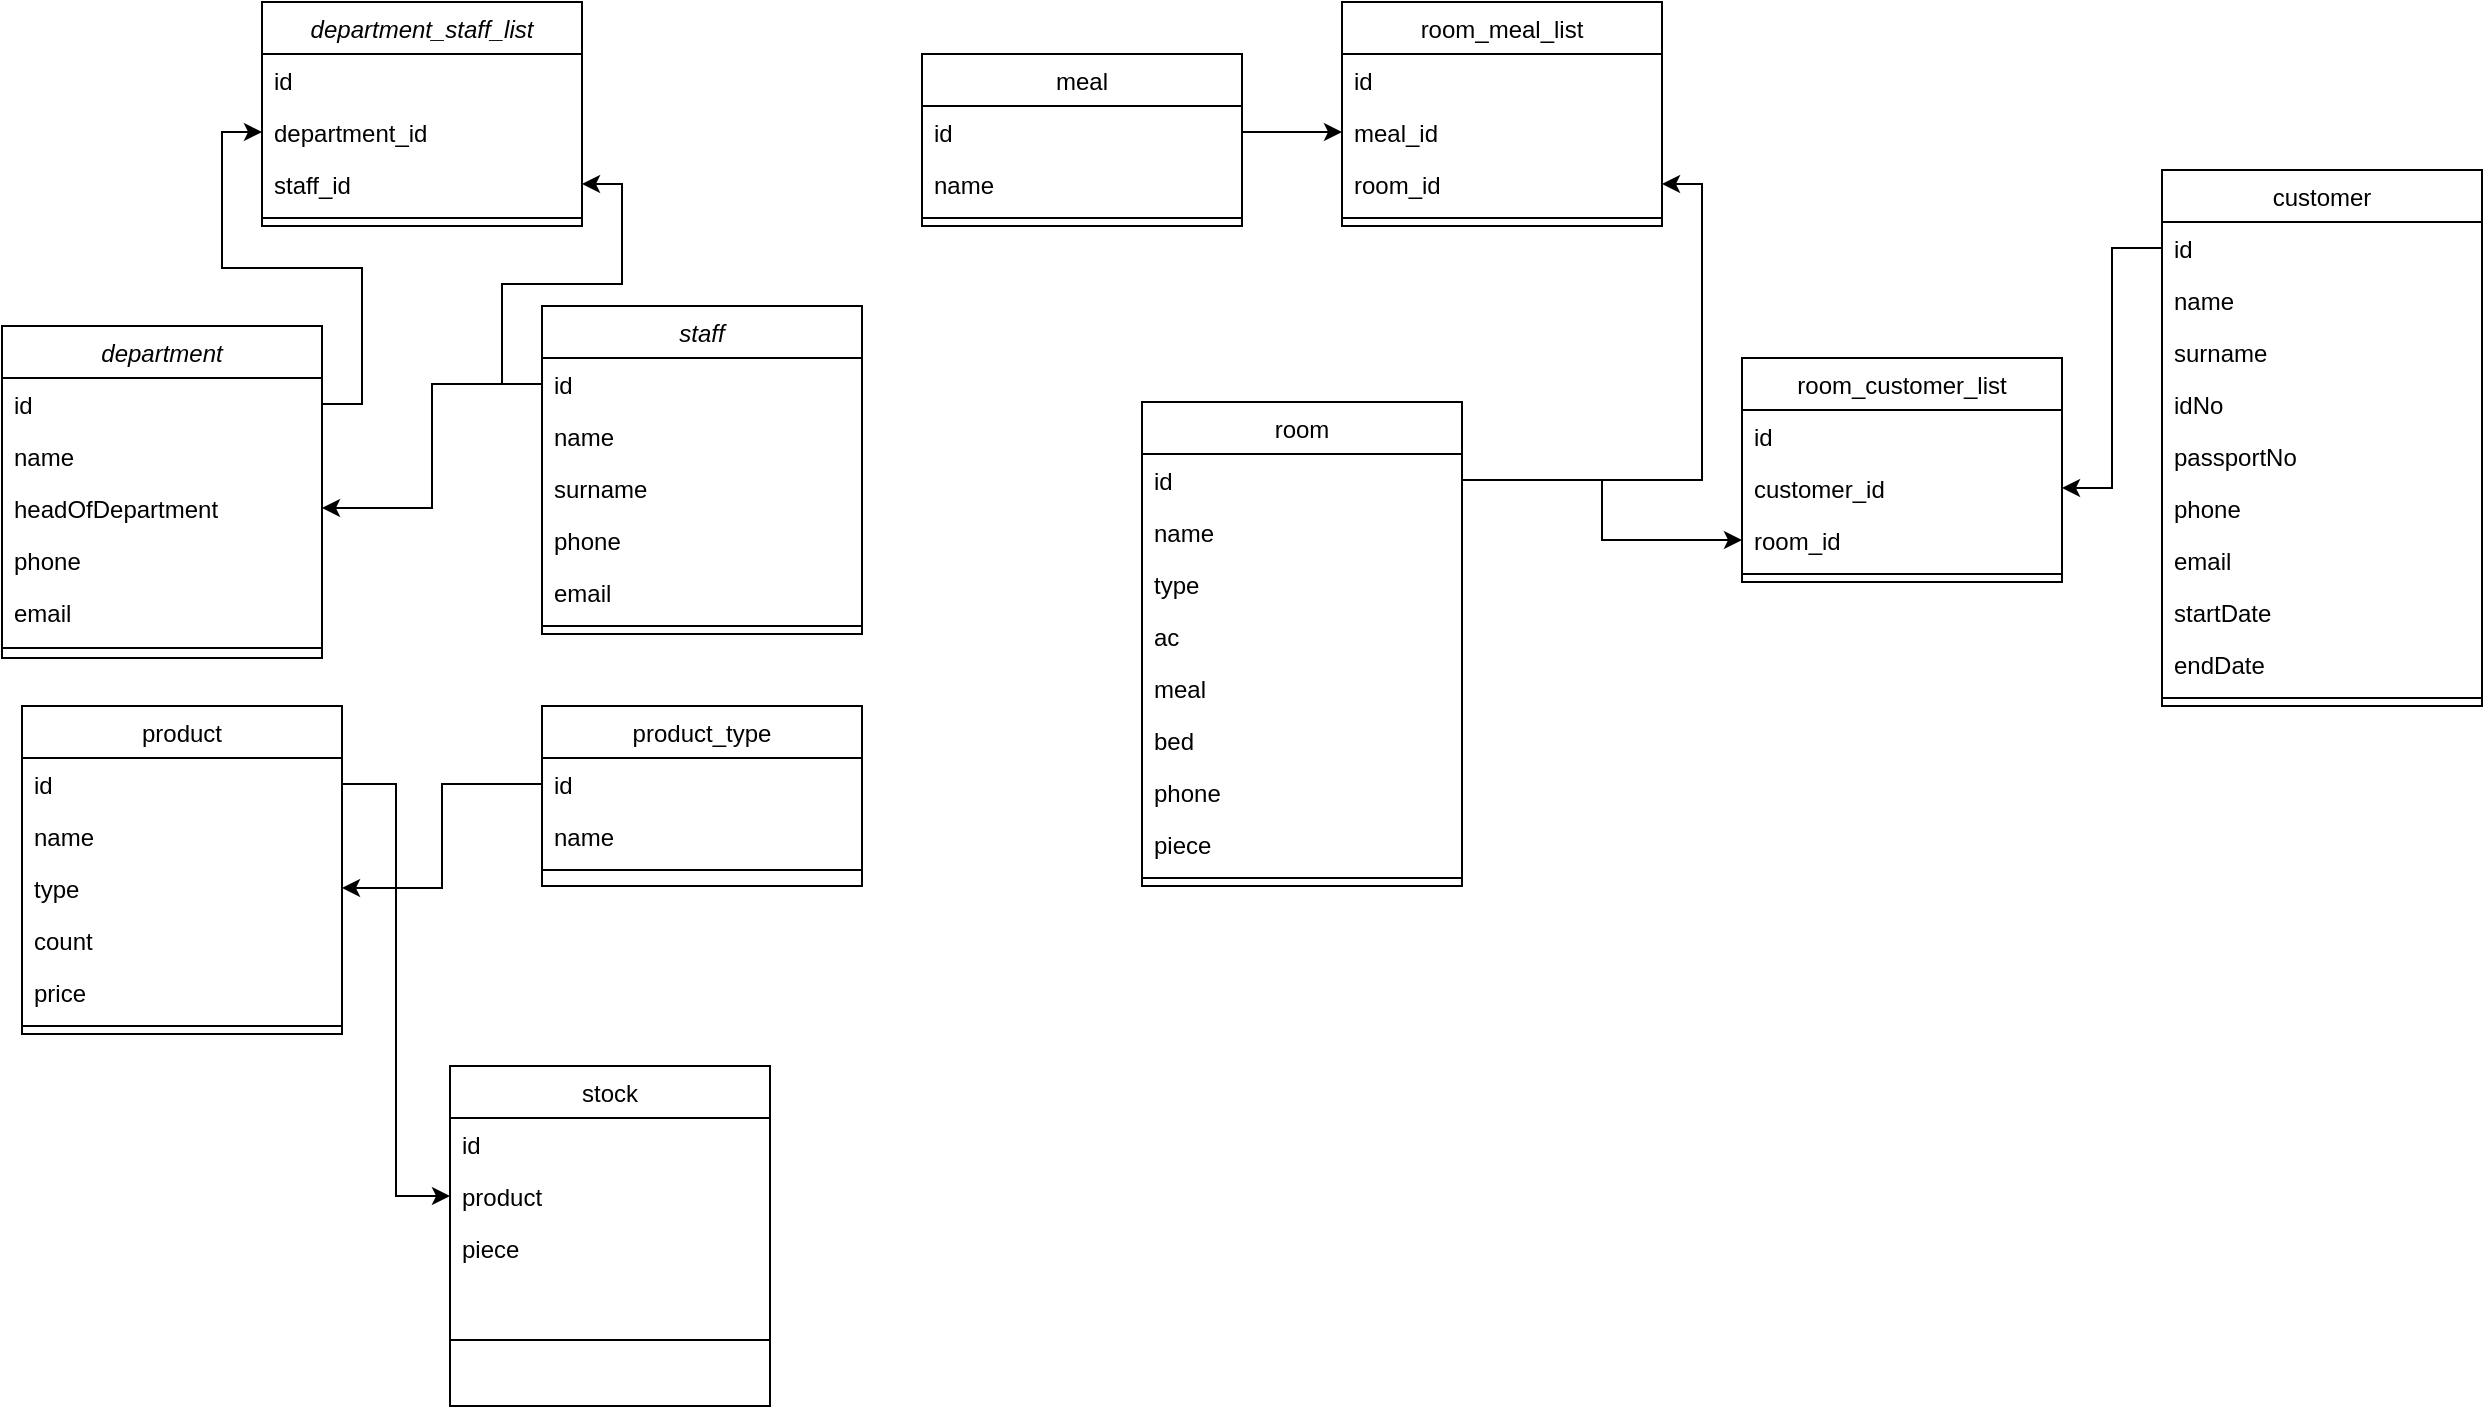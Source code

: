 <mxfile version="14.0.0" type="github">
  <diagram id="C5RBs43oDa-KdzZeNtuy" name="Page-1">
    <mxGraphModel dx="1038" dy="548" grid="1" gridSize="10" guides="1" tooltips="1" connect="1" arrows="1" fold="1" page="1" pageScale="1" pageWidth="827" pageHeight="1169" math="0" shadow="0">
      <root>
        <mxCell id="WIyWlLk6GJQsqaUBKTNV-0" />
        <mxCell id="WIyWlLk6GJQsqaUBKTNV-1" parent="WIyWlLk6GJQsqaUBKTNV-0" />
        <mxCell id="T9-Q0Brr_zZKix-_pfQw-11" style="edgeStyle=orthogonalEdgeStyle;rounded=0;orthogonalLoop=1;jettySize=auto;html=1;" parent="WIyWlLk6GJQsqaUBKTNV-1" source="T9-Q0Brr_zZKix-_pfQw-9" target="T9-Q0Brr_zZKix-_pfQw-2" edge="1">
          <mxGeometry relative="1" as="geometry" />
        </mxCell>
        <mxCell id="T9-Q0Brr_zZKix-_pfQw-12" value="department_staff_list" style="swimlane;fontStyle=2;align=center;verticalAlign=top;childLayout=stackLayout;horizontal=1;startSize=26;horizontalStack=0;resizeParent=1;resizeLast=0;collapsible=1;marginBottom=0;rounded=0;shadow=0;strokeWidth=1;" parent="WIyWlLk6GJQsqaUBKTNV-1" vertex="1">
          <mxGeometry x="160" y="8" width="160" height="112" as="geometry">
            <mxRectangle x="230" y="140" width="160" height="26" as="alternateBounds" />
          </mxGeometry>
        </mxCell>
        <mxCell id="T9-Q0Brr_zZKix-_pfQw-13" value="id" style="text;align=left;verticalAlign=top;spacingLeft=4;spacingRight=4;overflow=hidden;rotatable=0;points=[[0,0.5],[1,0.5]];portConstraint=eastwest;" parent="T9-Q0Brr_zZKix-_pfQw-12" vertex="1">
          <mxGeometry y="26" width="160" height="26" as="geometry" />
        </mxCell>
        <mxCell id="T9-Q0Brr_zZKix-_pfQw-14" value="department_id" style="text;align=left;verticalAlign=top;spacingLeft=4;spacingRight=4;overflow=hidden;rotatable=0;points=[[0,0.5],[1,0.5]];portConstraint=eastwest;" parent="T9-Q0Brr_zZKix-_pfQw-12" vertex="1">
          <mxGeometry y="52" width="160" height="26" as="geometry" />
        </mxCell>
        <mxCell id="T9-Q0Brr_zZKix-_pfQw-15" value="staff_id" style="text;align=left;verticalAlign=top;spacingLeft=4;spacingRight=4;overflow=hidden;rotatable=0;points=[[0,0.5],[1,0.5]];portConstraint=eastwest;" parent="T9-Q0Brr_zZKix-_pfQw-12" vertex="1">
          <mxGeometry y="78" width="160" height="26" as="geometry" />
        </mxCell>
        <mxCell id="T9-Q0Brr_zZKix-_pfQw-18" value="" style="line;html=1;strokeWidth=1;align=left;verticalAlign=middle;spacingTop=-1;spacingLeft=3;spacingRight=3;rotatable=0;labelPosition=right;points=[];portConstraint=eastwest;" parent="T9-Q0Brr_zZKix-_pfQw-12" vertex="1">
          <mxGeometry y="104" width="160" height="8" as="geometry" />
        </mxCell>
        <mxCell id="T9-Q0Brr_zZKix-_pfQw-19" style="edgeStyle=orthogonalEdgeStyle;rounded=0;orthogonalLoop=1;jettySize=auto;html=1;" parent="WIyWlLk6GJQsqaUBKTNV-1" source="T9-Q0Brr_zZKix-_pfQw-7" target="T9-Q0Brr_zZKix-_pfQw-14" edge="1">
          <mxGeometry relative="1" as="geometry" />
        </mxCell>
        <mxCell id="T9-Q0Brr_zZKix-_pfQw-20" style="edgeStyle=orthogonalEdgeStyle;rounded=0;orthogonalLoop=1;jettySize=auto;html=1;" parent="WIyWlLk6GJQsqaUBKTNV-1" source="T9-Q0Brr_zZKix-_pfQw-9" target="T9-Q0Brr_zZKix-_pfQw-15" edge="1">
          <mxGeometry relative="1" as="geometry" />
        </mxCell>
        <mxCell id="zkfFHV4jXpPFQw0GAbJ--0" value="staff" style="swimlane;fontStyle=2;align=center;verticalAlign=top;childLayout=stackLayout;horizontal=1;startSize=26;horizontalStack=0;resizeParent=1;resizeLast=0;collapsible=1;marginBottom=0;rounded=0;shadow=0;strokeWidth=1;" parent="WIyWlLk6GJQsqaUBKTNV-1" vertex="1">
          <mxGeometry x="300" y="160" width="160" height="164" as="geometry">
            <mxRectangle x="230" y="140" width="160" height="26" as="alternateBounds" />
          </mxGeometry>
        </mxCell>
        <mxCell id="T9-Q0Brr_zZKix-_pfQw-9" value="id" style="text;align=left;verticalAlign=top;spacingLeft=4;spacingRight=4;overflow=hidden;rotatable=0;points=[[0,0.5],[1,0.5]];portConstraint=eastwest;" parent="zkfFHV4jXpPFQw0GAbJ--0" vertex="1">
          <mxGeometry y="26" width="160" height="26" as="geometry" />
        </mxCell>
        <mxCell id="T9-Q0Brr_zZKix-_pfQw-8" value="name" style="text;align=left;verticalAlign=top;spacingLeft=4;spacingRight=4;overflow=hidden;rotatable=0;points=[[0,0.5],[1,0.5]];portConstraint=eastwest;" parent="zkfFHV4jXpPFQw0GAbJ--0" vertex="1">
          <mxGeometry y="52" width="160" height="26" as="geometry" />
        </mxCell>
        <mxCell id="zkfFHV4jXpPFQw0GAbJ--1" value="surname" style="text;align=left;verticalAlign=top;spacingLeft=4;spacingRight=4;overflow=hidden;rotatable=0;points=[[0,0.5],[1,0.5]];portConstraint=eastwest;" parent="zkfFHV4jXpPFQw0GAbJ--0" vertex="1">
          <mxGeometry y="78" width="160" height="26" as="geometry" />
        </mxCell>
        <mxCell id="zkfFHV4jXpPFQw0GAbJ--2" value="phone" style="text;align=left;verticalAlign=top;spacingLeft=4;spacingRight=4;overflow=hidden;rotatable=0;points=[[0,0.5],[1,0.5]];portConstraint=eastwest;rounded=0;shadow=0;html=0;" parent="zkfFHV4jXpPFQw0GAbJ--0" vertex="1">
          <mxGeometry y="104" width="160" height="26" as="geometry" />
        </mxCell>
        <mxCell id="zkfFHV4jXpPFQw0GAbJ--3" value="email" style="text;align=left;verticalAlign=top;spacingLeft=4;spacingRight=4;overflow=hidden;rotatable=0;points=[[0,0.5],[1,0.5]];portConstraint=eastwest;rounded=0;shadow=0;html=0;" parent="zkfFHV4jXpPFQw0GAbJ--0" vertex="1">
          <mxGeometry y="130" width="160" height="26" as="geometry" />
        </mxCell>
        <mxCell id="zkfFHV4jXpPFQw0GAbJ--4" value="" style="line;html=1;strokeWidth=1;align=left;verticalAlign=middle;spacingTop=-1;spacingLeft=3;spacingRight=3;rotatable=0;labelPosition=right;points=[];portConstraint=eastwest;" parent="zkfFHV4jXpPFQw0GAbJ--0" vertex="1">
          <mxGeometry y="156" width="160" height="8" as="geometry" />
        </mxCell>
        <mxCell id="T9-Q0Brr_zZKix-_pfQw-0" value="department" style="swimlane;fontStyle=2;align=center;verticalAlign=top;childLayout=stackLayout;horizontal=1;startSize=26;horizontalStack=0;resizeParent=1;resizeLast=0;collapsible=1;marginBottom=0;rounded=0;shadow=0;strokeWidth=1;" parent="WIyWlLk6GJQsqaUBKTNV-1" vertex="1">
          <mxGeometry x="30" y="170" width="160" height="166" as="geometry">
            <mxRectangle x="230" y="140" width="160" height="26" as="alternateBounds" />
          </mxGeometry>
        </mxCell>
        <mxCell id="T9-Q0Brr_zZKix-_pfQw-7" value="id" style="text;align=left;verticalAlign=top;spacingLeft=4;spacingRight=4;overflow=hidden;rotatable=0;points=[[0,0.5],[1,0.5]];portConstraint=eastwest;" parent="T9-Q0Brr_zZKix-_pfQw-0" vertex="1">
          <mxGeometry y="26" width="160" height="26" as="geometry" />
        </mxCell>
        <mxCell id="T9-Q0Brr_zZKix-_pfQw-1" value="name" style="text;align=left;verticalAlign=top;spacingLeft=4;spacingRight=4;overflow=hidden;rotatable=0;points=[[0,0.5],[1,0.5]];portConstraint=eastwest;" parent="T9-Q0Brr_zZKix-_pfQw-0" vertex="1">
          <mxGeometry y="52" width="160" height="26" as="geometry" />
        </mxCell>
        <mxCell id="T9-Q0Brr_zZKix-_pfQw-2" value="headOfDepartment" style="text;align=left;verticalAlign=top;spacingLeft=4;spacingRight=4;overflow=hidden;rotatable=0;points=[[0,0.5],[1,0.5]];portConstraint=eastwest;rounded=0;shadow=0;html=0;" parent="T9-Q0Brr_zZKix-_pfQw-0" vertex="1">
          <mxGeometry y="78" width="160" height="26" as="geometry" />
        </mxCell>
        <mxCell id="T9-Q0Brr_zZKix-_pfQw-3" value="phone" style="text;align=left;verticalAlign=top;spacingLeft=4;spacingRight=4;overflow=hidden;rotatable=0;points=[[0,0.5],[1,0.5]];portConstraint=eastwest;rounded=0;shadow=0;html=0;" parent="T9-Q0Brr_zZKix-_pfQw-0" vertex="1">
          <mxGeometry y="104" width="160" height="26" as="geometry" />
        </mxCell>
        <mxCell id="T9-Q0Brr_zZKix-_pfQw-6" value="email" style="text;align=left;verticalAlign=top;spacingLeft=4;spacingRight=4;overflow=hidden;rotatable=0;points=[[0,0.5],[1,0.5]];portConstraint=eastwest;rounded=0;shadow=0;html=0;" parent="T9-Q0Brr_zZKix-_pfQw-0" vertex="1">
          <mxGeometry y="130" width="160" height="26" as="geometry" />
        </mxCell>
        <mxCell id="T9-Q0Brr_zZKix-_pfQw-4" value="" style="line;html=1;strokeWidth=1;align=left;verticalAlign=middle;spacingTop=-1;spacingLeft=3;spacingRight=3;rotatable=0;labelPosition=right;points=[];portConstraint=eastwest;" parent="T9-Q0Brr_zZKix-_pfQw-0" vertex="1">
          <mxGeometry y="156" width="160" height="10" as="geometry" />
        </mxCell>
        <mxCell id="T9-Q0Brr_zZKix-_pfQw-24" style="edgeStyle=orthogonalEdgeStyle;rounded=0;orthogonalLoop=1;jettySize=auto;html=1;entryX=1;entryY=0.5;entryDx=0;entryDy=0;" parent="WIyWlLk6GJQsqaUBKTNV-1" source="T9-Q0Brr_zZKix-_pfQw-23" target="zkfFHV4jXpPFQw0GAbJ--19" edge="1">
          <mxGeometry relative="1" as="geometry" />
        </mxCell>
        <mxCell id="zkfFHV4jXpPFQw0GAbJ--17" value="product" style="swimlane;fontStyle=0;align=center;verticalAlign=top;childLayout=stackLayout;horizontal=1;startSize=26;horizontalStack=0;resizeParent=1;resizeLast=0;collapsible=1;marginBottom=0;rounded=0;shadow=0;strokeWidth=1;" parent="WIyWlLk6GJQsqaUBKTNV-1" vertex="1">
          <mxGeometry x="40" y="360" width="160" height="164" as="geometry">
            <mxRectangle x="550" y="140" width="160" height="26" as="alternateBounds" />
          </mxGeometry>
        </mxCell>
        <mxCell id="zkfFHV4jXpPFQw0GAbJ--18" value="id" style="text;align=left;verticalAlign=top;spacingLeft=4;spacingRight=4;overflow=hidden;rotatable=0;points=[[0,0.5],[1,0.5]];portConstraint=eastwest;" parent="zkfFHV4jXpPFQw0GAbJ--17" vertex="1">
          <mxGeometry y="26" width="160" height="26" as="geometry" />
        </mxCell>
        <mxCell id="T9-Q0Brr_zZKix-_pfQw-21" value="name" style="text;align=left;verticalAlign=top;spacingLeft=4;spacingRight=4;overflow=hidden;rotatable=0;points=[[0,0.5],[1,0.5]];portConstraint=eastwest;" parent="zkfFHV4jXpPFQw0GAbJ--17" vertex="1">
          <mxGeometry y="52" width="160" height="26" as="geometry" />
        </mxCell>
        <mxCell id="zkfFHV4jXpPFQw0GAbJ--19" value="type" style="text;align=left;verticalAlign=top;spacingLeft=4;spacingRight=4;overflow=hidden;rotatable=0;points=[[0,0.5],[1,0.5]];portConstraint=eastwest;rounded=0;shadow=0;html=0;" parent="zkfFHV4jXpPFQw0GAbJ--17" vertex="1">
          <mxGeometry y="78" width="160" height="26" as="geometry" />
        </mxCell>
        <mxCell id="zkfFHV4jXpPFQw0GAbJ--20" value="count" style="text;align=left;verticalAlign=top;spacingLeft=4;spacingRight=4;overflow=hidden;rotatable=0;points=[[0,0.5],[1,0.5]];portConstraint=eastwest;rounded=0;shadow=0;html=0;" parent="zkfFHV4jXpPFQw0GAbJ--17" vertex="1">
          <mxGeometry y="104" width="160" height="26" as="geometry" />
        </mxCell>
        <mxCell id="zkfFHV4jXpPFQw0GAbJ--21" value="price" style="text;align=left;verticalAlign=top;spacingLeft=4;spacingRight=4;overflow=hidden;rotatable=0;points=[[0,0.5],[1,0.5]];portConstraint=eastwest;rounded=0;shadow=0;html=0;" parent="zkfFHV4jXpPFQw0GAbJ--17" vertex="1">
          <mxGeometry y="130" width="160" height="26" as="geometry" />
        </mxCell>
        <mxCell id="zkfFHV4jXpPFQw0GAbJ--23" value="" style="line;html=1;strokeWidth=1;align=left;verticalAlign=middle;spacingTop=-1;spacingLeft=3;spacingRight=3;rotatable=0;labelPosition=right;points=[];portConstraint=eastwest;" parent="zkfFHV4jXpPFQw0GAbJ--17" vertex="1">
          <mxGeometry y="156" width="160" height="8" as="geometry" />
        </mxCell>
        <mxCell id="zkfFHV4jXpPFQw0GAbJ--13" value="product_type" style="swimlane;fontStyle=0;align=center;verticalAlign=top;childLayout=stackLayout;horizontal=1;startSize=26;horizontalStack=0;resizeParent=1;resizeLast=0;collapsible=1;marginBottom=0;rounded=0;shadow=0;strokeWidth=1;" parent="WIyWlLk6GJQsqaUBKTNV-1" vertex="1">
          <mxGeometry x="300" y="360" width="160" height="90" as="geometry">
            <mxRectangle x="340" y="380" width="170" height="26" as="alternateBounds" />
          </mxGeometry>
        </mxCell>
        <mxCell id="T9-Q0Brr_zZKix-_pfQw-23" value="id" style="text;align=left;verticalAlign=top;spacingLeft=4;spacingRight=4;overflow=hidden;rotatable=0;points=[[0,0.5],[1,0.5]];portConstraint=eastwest;" parent="zkfFHV4jXpPFQw0GAbJ--13" vertex="1">
          <mxGeometry y="26" width="160" height="26" as="geometry" />
        </mxCell>
        <mxCell id="T9-Q0Brr_zZKix-_pfQw-22" value="name" style="text;align=left;verticalAlign=top;spacingLeft=4;spacingRight=4;overflow=hidden;rotatable=0;points=[[0,0.5],[1,0.5]];portConstraint=eastwest;" parent="zkfFHV4jXpPFQw0GAbJ--13" vertex="1">
          <mxGeometry y="52" width="160" height="26" as="geometry" />
        </mxCell>
        <mxCell id="zkfFHV4jXpPFQw0GAbJ--15" value="" style="line;html=1;strokeWidth=1;align=left;verticalAlign=middle;spacingTop=-1;spacingLeft=3;spacingRight=3;rotatable=0;labelPosition=right;points=[];portConstraint=eastwest;" parent="zkfFHV4jXpPFQw0GAbJ--13" vertex="1">
          <mxGeometry y="78" width="160" height="8" as="geometry" />
        </mxCell>
        <mxCell id="T9-Q0Brr_zZKix-_pfQw-51" style="edgeStyle=orthogonalEdgeStyle;rounded=0;orthogonalLoop=1;jettySize=auto;html=1;" parent="WIyWlLk6GJQsqaUBKTNV-1" source="T9-Q0Brr_zZKix-_pfQw-36" target="T9-Q0Brr_zZKix-_pfQw-47" edge="1">
          <mxGeometry relative="1" as="geometry" />
        </mxCell>
        <mxCell id="T9-Q0Brr_zZKix-_pfQw-52" style="edgeStyle=orthogonalEdgeStyle;rounded=0;orthogonalLoop=1;jettySize=auto;html=1;entryX=1;entryY=0.5;entryDx=0;entryDy=0;" parent="WIyWlLk6GJQsqaUBKTNV-1" source="T9-Q0Brr_zZKix-_pfQw-26" target="T9-Q0Brr_zZKix-_pfQw-49" edge="1">
          <mxGeometry relative="1" as="geometry" />
        </mxCell>
        <mxCell id="T9-Q0Brr_zZKix-_pfQw-45" value="room_meal_list" style="swimlane;fontStyle=0;align=center;verticalAlign=top;childLayout=stackLayout;horizontal=1;startSize=26;horizontalStack=0;resizeParent=1;resizeLast=0;collapsible=1;marginBottom=0;rounded=0;shadow=0;strokeWidth=1;" parent="WIyWlLk6GJQsqaUBKTNV-1" vertex="1">
          <mxGeometry x="700" y="8" width="160" height="112" as="geometry">
            <mxRectangle x="550" y="140" width="160" height="26" as="alternateBounds" />
          </mxGeometry>
        </mxCell>
        <mxCell id="T9-Q0Brr_zZKix-_pfQw-46" value="id" style="text;align=left;verticalAlign=top;spacingLeft=4;spacingRight=4;overflow=hidden;rotatable=0;points=[[0,0.5],[1,0.5]];portConstraint=eastwest;" parent="T9-Q0Brr_zZKix-_pfQw-45" vertex="1">
          <mxGeometry y="26" width="160" height="26" as="geometry" />
        </mxCell>
        <mxCell id="T9-Q0Brr_zZKix-_pfQw-47" value="meal_id" style="text;align=left;verticalAlign=top;spacingLeft=4;spacingRight=4;overflow=hidden;rotatable=0;points=[[0,0.5],[1,0.5]];portConstraint=eastwest;" parent="T9-Q0Brr_zZKix-_pfQw-45" vertex="1">
          <mxGeometry y="52" width="160" height="26" as="geometry" />
        </mxCell>
        <mxCell id="T9-Q0Brr_zZKix-_pfQw-49" value="room_id" style="text;align=left;verticalAlign=top;spacingLeft=4;spacingRight=4;overflow=hidden;rotatable=0;points=[[0,0.5],[1,0.5]];portConstraint=eastwest;" parent="T9-Q0Brr_zZKix-_pfQw-45" vertex="1">
          <mxGeometry y="78" width="160" height="26" as="geometry" />
        </mxCell>
        <mxCell id="T9-Q0Brr_zZKix-_pfQw-48" value="" style="line;html=1;strokeWidth=1;align=left;verticalAlign=middle;spacingTop=-1;spacingLeft=3;spacingRight=3;rotatable=0;labelPosition=right;points=[];portConstraint=eastwest;" parent="T9-Q0Brr_zZKix-_pfQw-45" vertex="1">
          <mxGeometry y="104" width="160" height="8" as="geometry" />
        </mxCell>
        <mxCell id="T9-Q0Brr_zZKix-_pfQw-69" style="edgeStyle=orthogonalEdgeStyle;rounded=0;orthogonalLoop=1;jettySize=auto;html=1;entryX=1;entryY=0.5;entryDx=0;entryDy=0;" parent="WIyWlLk6GJQsqaUBKTNV-1" source="T9-Q0Brr_zZKix-_pfQw-54" target="T9-Q0Brr_zZKix-_pfQw-66" edge="1">
          <mxGeometry relative="1" as="geometry" />
        </mxCell>
        <mxCell id="T9-Q0Brr_zZKix-_pfQw-64" value="room_customer_list" style="swimlane;fontStyle=0;align=center;verticalAlign=top;childLayout=stackLayout;horizontal=1;startSize=26;horizontalStack=0;resizeParent=1;resizeLast=0;collapsible=1;marginBottom=0;rounded=0;shadow=0;strokeWidth=1;" parent="WIyWlLk6GJQsqaUBKTNV-1" vertex="1">
          <mxGeometry x="900" y="186" width="160" height="112" as="geometry">
            <mxRectangle x="550" y="140" width="160" height="26" as="alternateBounds" />
          </mxGeometry>
        </mxCell>
        <mxCell id="T9-Q0Brr_zZKix-_pfQw-65" value="id" style="text;align=left;verticalAlign=top;spacingLeft=4;spacingRight=4;overflow=hidden;rotatable=0;points=[[0,0.5],[1,0.5]];portConstraint=eastwest;" parent="T9-Q0Brr_zZKix-_pfQw-64" vertex="1">
          <mxGeometry y="26" width="160" height="26" as="geometry" />
        </mxCell>
        <mxCell id="T9-Q0Brr_zZKix-_pfQw-66" value="customer_id" style="text;align=left;verticalAlign=top;spacingLeft=4;spacingRight=4;overflow=hidden;rotatable=0;points=[[0,0.5],[1,0.5]];portConstraint=eastwest;" parent="T9-Q0Brr_zZKix-_pfQw-64" vertex="1">
          <mxGeometry y="52" width="160" height="26" as="geometry" />
        </mxCell>
        <mxCell id="T9-Q0Brr_zZKix-_pfQw-67" value="room_id" style="text;align=left;verticalAlign=top;spacingLeft=4;spacingRight=4;overflow=hidden;rotatable=0;points=[[0,0.5],[1,0.5]];portConstraint=eastwest;" parent="T9-Q0Brr_zZKix-_pfQw-64" vertex="1">
          <mxGeometry y="78" width="160" height="26" as="geometry" />
        </mxCell>
        <mxCell id="T9-Q0Brr_zZKix-_pfQw-68" value="" style="line;html=1;strokeWidth=1;align=left;verticalAlign=middle;spacingTop=-1;spacingLeft=3;spacingRight=3;rotatable=0;labelPosition=right;points=[];portConstraint=eastwest;" parent="T9-Q0Brr_zZKix-_pfQw-64" vertex="1">
          <mxGeometry y="104" width="160" height="8" as="geometry" />
        </mxCell>
        <mxCell id="T9-Q0Brr_zZKix-_pfQw-53" value="customer" style="swimlane;fontStyle=0;align=center;verticalAlign=top;childLayout=stackLayout;horizontal=1;startSize=26;horizontalStack=0;resizeParent=1;resizeLast=0;collapsible=1;marginBottom=0;rounded=0;shadow=0;strokeWidth=1;" parent="WIyWlLk6GJQsqaUBKTNV-1" vertex="1">
          <mxGeometry x="1110" y="92" width="160" height="268" as="geometry">
            <mxRectangle x="550" y="140" width="160" height="26" as="alternateBounds" />
          </mxGeometry>
        </mxCell>
        <mxCell id="T9-Q0Brr_zZKix-_pfQw-54" value="id" style="text;align=left;verticalAlign=top;spacingLeft=4;spacingRight=4;overflow=hidden;rotatable=0;points=[[0,0.5],[1,0.5]];portConstraint=eastwest;" parent="T9-Q0Brr_zZKix-_pfQw-53" vertex="1">
          <mxGeometry y="26" width="160" height="26" as="geometry" />
        </mxCell>
        <mxCell id="T9-Q0Brr_zZKix-_pfQw-55" value="name" style="text;align=left;verticalAlign=top;spacingLeft=4;spacingRight=4;overflow=hidden;rotatable=0;points=[[0,0.5],[1,0.5]];portConstraint=eastwest;" parent="T9-Q0Brr_zZKix-_pfQw-53" vertex="1">
          <mxGeometry y="52" width="160" height="26" as="geometry" />
        </mxCell>
        <mxCell id="T9-Q0Brr_zZKix-_pfQw-56" value="surname" style="text;align=left;verticalAlign=top;spacingLeft=4;spacingRight=4;overflow=hidden;rotatable=0;points=[[0,0.5],[1,0.5]];portConstraint=eastwest;rounded=0;shadow=0;html=0;" parent="T9-Q0Brr_zZKix-_pfQw-53" vertex="1">
          <mxGeometry y="78" width="160" height="26" as="geometry" />
        </mxCell>
        <mxCell id="T9-Q0Brr_zZKix-_pfQw-57" value="idNo" style="text;align=left;verticalAlign=top;spacingLeft=4;spacingRight=4;overflow=hidden;rotatable=0;points=[[0,0.5],[1,0.5]];portConstraint=eastwest;rounded=0;shadow=0;html=0;" parent="T9-Q0Brr_zZKix-_pfQw-53" vertex="1">
          <mxGeometry y="104" width="160" height="26" as="geometry" />
        </mxCell>
        <mxCell id="T9-Q0Brr_zZKix-_pfQw-58" value="passportNo" style="text;align=left;verticalAlign=top;spacingLeft=4;spacingRight=4;overflow=hidden;rotatable=0;points=[[0,0.5],[1,0.5]];portConstraint=eastwest;rounded=0;shadow=0;html=0;" parent="T9-Q0Brr_zZKix-_pfQw-53" vertex="1">
          <mxGeometry y="130" width="160" height="26" as="geometry" />
        </mxCell>
        <mxCell id="T9-Q0Brr_zZKix-_pfQw-59" value="phone" style="text;align=left;verticalAlign=top;spacingLeft=4;spacingRight=4;overflow=hidden;rotatable=0;points=[[0,0.5],[1,0.5]];portConstraint=eastwest;rounded=0;shadow=0;html=0;" parent="T9-Q0Brr_zZKix-_pfQw-53" vertex="1">
          <mxGeometry y="156" width="160" height="26" as="geometry" />
        </mxCell>
        <mxCell id="T9-Q0Brr_zZKix-_pfQw-60" value="email" style="text;align=left;verticalAlign=top;spacingLeft=4;spacingRight=4;overflow=hidden;rotatable=0;points=[[0,0.5],[1,0.5]];portConstraint=eastwest;rounded=0;shadow=0;html=0;" parent="T9-Q0Brr_zZKix-_pfQw-53" vertex="1">
          <mxGeometry y="182" width="160" height="26" as="geometry" />
        </mxCell>
        <mxCell id="T9-Q0Brr_zZKix-_pfQw-61" value="startDate" style="text;align=left;verticalAlign=top;spacingLeft=4;spacingRight=4;overflow=hidden;rotatable=0;points=[[0,0.5],[1,0.5]];portConstraint=eastwest;rounded=0;shadow=0;html=0;" parent="T9-Q0Brr_zZKix-_pfQw-53" vertex="1">
          <mxGeometry y="208" width="160" height="26" as="geometry" />
        </mxCell>
        <mxCell id="T9-Q0Brr_zZKix-_pfQw-63" value="endDate" style="text;align=left;verticalAlign=top;spacingLeft=4;spacingRight=4;overflow=hidden;rotatable=0;points=[[0,0.5],[1,0.5]];portConstraint=eastwest;rounded=0;shadow=0;html=0;" parent="T9-Q0Brr_zZKix-_pfQw-53" vertex="1">
          <mxGeometry y="234" width="160" height="26" as="geometry" />
        </mxCell>
        <mxCell id="T9-Q0Brr_zZKix-_pfQw-62" value="" style="line;html=1;strokeWidth=1;align=left;verticalAlign=middle;spacingTop=-1;spacingLeft=3;spacingRight=3;rotatable=0;labelPosition=right;points=[];portConstraint=eastwest;" parent="T9-Q0Brr_zZKix-_pfQw-53" vertex="1">
          <mxGeometry y="260" width="160" height="8" as="geometry" />
        </mxCell>
        <mxCell id="T9-Q0Brr_zZKix-_pfQw-35" value="meal" style="swimlane;fontStyle=0;align=center;verticalAlign=top;childLayout=stackLayout;horizontal=1;startSize=26;horizontalStack=0;resizeParent=1;resizeLast=0;collapsible=1;marginBottom=0;rounded=0;shadow=0;strokeWidth=1;" parent="WIyWlLk6GJQsqaUBKTNV-1" vertex="1">
          <mxGeometry x="490" y="34" width="160" height="86" as="geometry">
            <mxRectangle x="550" y="140" width="160" height="26" as="alternateBounds" />
          </mxGeometry>
        </mxCell>
        <mxCell id="T9-Q0Brr_zZKix-_pfQw-36" value="id" style="text;align=left;verticalAlign=top;spacingLeft=4;spacingRight=4;overflow=hidden;rotatable=0;points=[[0,0.5],[1,0.5]];portConstraint=eastwest;" parent="T9-Q0Brr_zZKix-_pfQw-35" vertex="1">
          <mxGeometry y="26" width="160" height="26" as="geometry" />
        </mxCell>
        <mxCell id="T9-Q0Brr_zZKix-_pfQw-37" value="name" style="text;align=left;verticalAlign=top;spacingLeft=4;spacingRight=4;overflow=hidden;rotatable=0;points=[[0,0.5],[1,0.5]];portConstraint=eastwest;" parent="T9-Q0Brr_zZKix-_pfQw-35" vertex="1">
          <mxGeometry y="52" width="160" height="26" as="geometry" />
        </mxCell>
        <mxCell id="T9-Q0Brr_zZKix-_pfQw-44" value="" style="line;html=1;strokeWidth=1;align=left;verticalAlign=middle;spacingTop=-1;spacingLeft=3;spacingRight=3;rotatable=0;labelPosition=right;points=[];portConstraint=eastwest;" parent="T9-Q0Brr_zZKix-_pfQw-35" vertex="1">
          <mxGeometry y="78" width="160" height="8" as="geometry" />
        </mxCell>
        <mxCell id="T9-Q0Brr_zZKix-_pfQw-71" style="edgeStyle=orthogonalEdgeStyle;rounded=0;orthogonalLoop=1;jettySize=auto;html=1;entryX=0;entryY=0.5;entryDx=0;entryDy=0;" parent="WIyWlLk6GJQsqaUBKTNV-1" source="T9-Q0Brr_zZKix-_pfQw-26" target="T9-Q0Brr_zZKix-_pfQw-67" edge="1">
          <mxGeometry relative="1" as="geometry" />
        </mxCell>
        <mxCell id="T9-Q0Brr_zZKix-_pfQw-25" value="room" style="swimlane;fontStyle=0;align=center;verticalAlign=top;childLayout=stackLayout;horizontal=1;startSize=26;horizontalStack=0;resizeParent=1;resizeLast=0;collapsible=1;marginBottom=0;rounded=0;shadow=0;strokeWidth=1;" parent="WIyWlLk6GJQsqaUBKTNV-1" vertex="1">
          <mxGeometry x="600" y="208" width="160" height="242" as="geometry">
            <mxRectangle x="550" y="140" width="160" height="26" as="alternateBounds" />
          </mxGeometry>
        </mxCell>
        <mxCell id="T9-Q0Brr_zZKix-_pfQw-26" value="id" style="text;align=left;verticalAlign=top;spacingLeft=4;spacingRight=4;overflow=hidden;rotatable=0;points=[[0,0.5],[1,0.5]];portConstraint=eastwest;" parent="T9-Q0Brr_zZKix-_pfQw-25" vertex="1">
          <mxGeometry y="26" width="160" height="26" as="geometry" />
        </mxCell>
        <mxCell id="T9-Q0Brr_zZKix-_pfQw-27" value="name" style="text;align=left;verticalAlign=top;spacingLeft=4;spacingRight=4;overflow=hidden;rotatable=0;points=[[0,0.5],[1,0.5]];portConstraint=eastwest;" parent="T9-Q0Brr_zZKix-_pfQw-25" vertex="1">
          <mxGeometry y="52" width="160" height="26" as="geometry" />
        </mxCell>
        <mxCell id="T9-Q0Brr_zZKix-_pfQw-28" value="type" style="text;align=left;verticalAlign=top;spacingLeft=4;spacingRight=4;overflow=hidden;rotatable=0;points=[[0,0.5],[1,0.5]];portConstraint=eastwest;rounded=0;shadow=0;html=0;" parent="T9-Q0Brr_zZKix-_pfQw-25" vertex="1">
          <mxGeometry y="78" width="160" height="26" as="geometry" />
        </mxCell>
        <mxCell id="T9-Q0Brr_zZKix-_pfQw-29" value="ac" style="text;align=left;verticalAlign=top;spacingLeft=4;spacingRight=4;overflow=hidden;rotatable=0;points=[[0,0.5],[1,0.5]];portConstraint=eastwest;rounded=0;shadow=0;html=0;" parent="T9-Q0Brr_zZKix-_pfQw-25" vertex="1">
          <mxGeometry y="104" width="160" height="26" as="geometry" />
        </mxCell>
        <mxCell id="T9-Q0Brr_zZKix-_pfQw-30" value="meal" style="text;align=left;verticalAlign=top;spacingLeft=4;spacingRight=4;overflow=hidden;rotatable=0;points=[[0,0.5],[1,0.5]];portConstraint=eastwest;rounded=0;shadow=0;html=0;" parent="T9-Q0Brr_zZKix-_pfQw-25" vertex="1">
          <mxGeometry y="130" width="160" height="26" as="geometry" />
        </mxCell>
        <mxCell id="T9-Q0Brr_zZKix-_pfQw-32" value="bed" style="text;align=left;verticalAlign=top;spacingLeft=4;spacingRight=4;overflow=hidden;rotatable=0;points=[[0,0.5],[1,0.5]];portConstraint=eastwest;rounded=0;shadow=0;html=0;" parent="T9-Q0Brr_zZKix-_pfQw-25" vertex="1">
          <mxGeometry y="156" width="160" height="26" as="geometry" />
        </mxCell>
        <mxCell id="T9-Q0Brr_zZKix-_pfQw-33" value="phone" style="text;align=left;verticalAlign=top;spacingLeft=4;spacingRight=4;overflow=hidden;rotatable=0;points=[[0,0.5],[1,0.5]];portConstraint=eastwest;rounded=0;shadow=0;html=0;" parent="T9-Q0Brr_zZKix-_pfQw-25" vertex="1">
          <mxGeometry y="182" width="160" height="26" as="geometry" />
        </mxCell>
        <mxCell id="T9-Q0Brr_zZKix-_pfQw-34" value="piece" style="text;align=left;verticalAlign=top;spacingLeft=4;spacingRight=4;overflow=hidden;rotatable=0;points=[[0,0.5],[1,0.5]];portConstraint=eastwest;rounded=0;shadow=0;html=0;" parent="T9-Q0Brr_zZKix-_pfQw-25" vertex="1">
          <mxGeometry y="208" width="160" height="26" as="geometry" />
        </mxCell>
        <mxCell id="T9-Q0Brr_zZKix-_pfQw-31" value="" style="line;html=1;strokeWidth=1;align=left;verticalAlign=middle;spacingTop=-1;spacingLeft=3;spacingRight=3;rotatable=0;labelPosition=right;points=[];portConstraint=eastwest;" parent="T9-Q0Brr_zZKix-_pfQw-25" vertex="1">
          <mxGeometry y="234" width="160" height="8" as="geometry" />
        </mxCell>
        <mxCell id="7aUHh_9qtqnNyUp-cq2E-0" value="stock" style="swimlane;fontStyle=0;align=center;verticalAlign=top;childLayout=stackLayout;horizontal=1;startSize=26;horizontalStack=0;resizeParent=1;resizeLast=0;collapsible=1;marginBottom=0;rounded=0;shadow=0;strokeWidth=1;" vertex="1" parent="WIyWlLk6GJQsqaUBKTNV-1">
          <mxGeometry x="254" y="540" width="160" height="170" as="geometry">
            <mxRectangle x="550" y="140" width="160" height="26" as="alternateBounds" />
          </mxGeometry>
        </mxCell>
        <mxCell id="7aUHh_9qtqnNyUp-cq2E-1" value="id" style="text;align=left;verticalAlign=top;spacingLeft=4;spacingRight=4;overflow=hidden;rotatable=0;points=[[0,0.5],[1,0.5]];portConstraint=eastwest;" vertex="1" parent="7aUHh_9qtqnNyUp-cq2E-0">
          <mxGeometry y="26" width="160" height="26" as="geometry" />
        </mxCell>
        <mxCell id="7aUHh_9qtqnNyUp-cq2E-2" value="product" style="text;align=left;verticalAlign=top;spacingLeft=4;spacingRight=4;overflow=hidden;rotatable=0;points=[[0,0.5],[1,0.5]];portConstraint=eastwest;" vertex="1" parent="7aUHh_9qtqnNyUp-cq2E-0">
          <mxGeometry y="52" width="160" height="26" as="geometry" />
        </mxCell>
        <mxCell id="7aUHh_9qtqnNyUp-cq2E-3" value="piece" style="text;align=left;verticalAlign=top;spacingLeft=4;spacingRight=4;overflow=hidden;rotatable=0;points=[[0,0.5],[1,0.5]];portConstraint=eastwest;rounded=0;shadow=0;html=0;" vertex="1" parent="7aUHh_9qtqnNyUp-cq2E-0">
          <mxGeometry y="78" width="160" height="26" as="geometry" />
        </mxCell>
        <mxCell id="7aUHh_9qtqnNyUp-cq2E-6" value="" style="line;html=1;strokeWidth=1;align=left;verticalAlign=middle;spacingTop=-1;spacingLeft=3;spacingRight=3;rotatable=0;labelPosition=right;points=[];portConstraint=eastwest;" vertex="1" parent="7aUHh_9qtqnNyUp-cq2E-0">
          <mxGeometry y="104" width="160" height="66" as="geometry" />
        </mxCell>
        <mxCell id="7aUHh_9qtqnNyUp-cq2E-9" style="edgeStyle=orthogonalEdgeStyle;rounded=0;orthogonalLoop=1;jettySize=auto;html=1;exitX=1;exitY=0.5;exitDx=0;exitDy=0;entryX=0;entryY=0.5;entryDx=0;entryDy=0;" edge="1" parent="WIyWlLk6GJQsqaUBKTNV-1" source="zkfFHV4jXpPFQw0GAbJ--18" target="7aUHh_9qtqnNyUp-cq2E-2">
          <mxGeometry relative="1" as="geometry" />
        </mxCell>
      </root>
    </mxGraphModel>
  </diagram>
</mxfile>
